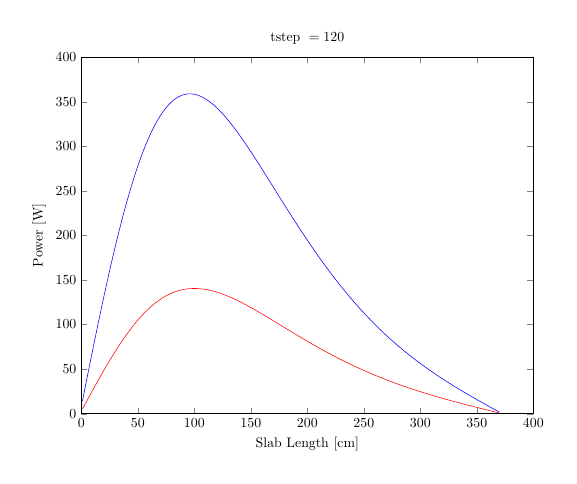 \begin{tikzpicture}[scale=0.5]

\begin{axis}[%
scale only axis,
width=4.521in,
height=3.566in,
xmin=0, xmax=400,
ymin=0, ymax=400,
xlabel={Slab Length [cm]},
ylabel={Power [W]},
title={$\text{tstep }= 120$},
axis on top]
\addplot [
color=blue,
solid
]
coordinates{
 (1,13.991)(2,20.359)(3,26.72)(4,33.07)(5,39.408)(6,45.73)(7,52.035)(8,58.321)(9,64.584)(10,70.823)(11,77.035)(12,83.218)(13,89.369)(14,95.487)(15,101.569)(16,107.613)(17,113.617)(18,119.578)(19,125.496)(20,131.366)(21,137.189)(22,142.96)(23,148.68)(24,154.345)(25,159.955)(26,165.506)(27,170.998)(28,176.428)(29,181.795)(30,187.098)(31,192.335)(32,197.504)(33,202.604)(34,207.633)(35,212.591)(36,217.475)(37,222.285)(38,227.019)(39,231.677)(40,236.256)(41,240.757)(42,245.178)(43,249.519)(44,253.778)(45,257.954)(46,262.048)(47,266.057)(48,269.982)(49,273.822)(50,277.577)(51,281.245)(52,284.827)(53,288.323)(54,291.731)(55,295.052)(56,298.285)(57,301.43)(58,304.488)(59,307.457)(60,310.339)(61,313.133)(62,315.839)(63,318.457)(64,320.988)(65,323.431)(66,325.788)(67,328.057)(68,330.241)(69,332.338)(70,334.35)(71,336.276)(72,338.118)(73,339.876)(74,341.55)(75,343.141)(76,344.65)(77,346.078)(78,347.424)(79,348.69)(80,349.877)(81,350.985)(82,352.015)(83,352.967)(84,353.844)(85,354.645)(86,355.372)(87,356.025)(88,356.606)(89,357.114)(90,357.553)(91,357.921)(92,358.22)(93,358.452)(94,358.617)(95,358.716)(96,358.751)(97,358.722)(98,358.63)(99,358.477)(100,358.264)(101,357.991)(102,357.659)(103,357.271)(104,356.826)(105,356.327)(106,355.774)(107,355.167)(108,354.509)(109,353.801)(110,353.043)(111,352.236)(112,351.382)(113,350.482)(114,349.537)(115,348.547)(116,347.515)(117,346.441)(118,345.325)(119,344.17)(120,342.976)(121,341.744)(122,340.476)(123,339.172)(124,337.833)(125,336.461)(126,335.056)(127,333.619)(128,332.152)(129,330.654)(130,329.128)(131,327.575)(132,325.994)(133,324.387)(134,322.756)(135,321.1)(136,319.421)(137,317.719)(138,315.997)(139,314.253)(140,312.49)(141,310.707)(142,308.907)(143,307.089)(144,305.254)(145,303.404)(146,301.538)(147,299.659)(148,297.765)(149,295.859)(150,293.941)(151,292.012)(152,290.071)(153,288.121)(154,286.161)(155,284.192)(156,282.216)(157,280.232)(158,278.24)(159,276.243)(160,274.24)(161,272.232)(162,270.219)(163,268.202)(164,266.181)(165,264.158)(166,262.132)(167,260.104)(168,258.075)(169,256.044)(170,254.013)(171,251.982)(172,249.951)(173,247.92)(174,245.891)(175,243.864)(176,241.838)(177,239.815)(178,237.794)(179,235.776)(180,233.762)(181,231.752)(182,229.745)(183,227.743)(184,225.746)(185,223.753)(186,221.766)(187,219.785)(188,217.809)(189,215.839)(190,213.876)(191,211.919)(192,209.969)(193,208.027)(194,206.091)(195,204.163)(196,202.242)(197,200.33)(198,198.425)(199,196.529)(200,194.641)(201,192.762)(202,190.892)(203,189.03)(204,187.178)(205,185.334)(206,183.5)(207,181.676)(208,179.861)(209,178.055)(210,176.26)(211,174.474)(212,172.698)(213,170.933)(214,169.177)(215,167.432)(216,165.697)(217,163.972)(218,162.258)(219,160.554)(220,158.861)(221,157.178)(222,155.506)(223,153.845)(224,152.194)(225,150.554)(226,148.925)(227,147.307)(228,145.699)(229,144.102)(230,142.516)(231,140.941)(232,139.377)(233,137.823)(234,136.281)(235,134.749)(236,133.228)(237,131.718)(238,130.218)(239,128.73)(240,127.252)(241,125.785)(242,124.328)(243,122.883)(244,121.447)(245,120.023)(246,118.609)(247,117.206)(248,115.813)(249,114.43)(250,113.058)(251,111.697)(252,110.345)(253,109.004)(254,107.673)(255,106.352)(256,105.042)(257,103.741)(258,102.451)(259,101.17)(260,99.899)(261,98.638)(262,97.387)(263,96.145)(264,94.913)(265,93.69)(266,92.477)(267,91.274)(268,90.079)(269,88.894)(270,87.718)(271,86.551)(272,85.393)(273,84.245)(274,83.105)(275,81.973)(276,80.851)(277,79.737)(278,78.631)(279,77.534)(280,76.446)(281,75.366)(282,74.294)(283,73.23)(284,72.174)(285,71.126)(286,70.086)(287,69.054)(288,68.029)(289,67.012)(290,66.003)(291,65.001)(292,64.006)(293,63.019)(294,62.039)(295,61.066)(296,60.1)(297,59.141)(298,58.188)(299,57.243)(300,56.304)(301,55.371)(302,54.445)(303,53.526)(304,52.612)(305,51.705)(306,50.804)(307,49.909)(308,49.02)(309,48.137)(310,47.259)(311,46.388)(312,45.521)(313,44.66)(314,43.805)(315,42.955)(316,42.109)(317,41.269)(318,40.434)(319,39.604)(320,38.779)(321,37.959)(322,37.143)(323,36.331)(324,35.524)(325,34.722)(326,33.923)(327,33.129)(328,32.339)(329,31.553)(330,30.771)(331,29.993)(332,29.218)(333,28.447)(334,27.68)(335,26.916)(336,26.155)(337,25.398)(338,24.644)(339,23.892)(340,23.144)(341,22.399)(342,21.657)(343,20.917)(344,20.18)(345,19.445)(346,18.713)(347,17.984)(348,17.256)(349,16.531)(350,15.808)(351,15.087)(352,14.367)(353,13.65)(354,12.934)(355,12.22)(356,11.508)(357,10.797)(358,10.087)(359,9.379)(360,8.671)(361,7.965)(362,7.26)(363,6.556)(364,5.853)(365,5.15)(366,4.448)(367,3.747)(368,3.046)(369,2.346)(370,1.645) 
};

\addplot [
color=red,
solid
]
coordinates{
 (1,5.142)(2,7.483)(3,9.822)(4,12.158)(5,14.491)(6,16.82)(7,19.145)(8,21.464)(9,23.777)(10,26.083)(11,28.381)(12,30.672)(13,32.953)(14,35.225)(15,37.486)(16,39.736)(17,41.975)(18,44.2)(19,46.413)(20,48.612)(21,50.796)(22,52.964)(23,55.117)(24,57.253)(25,59.371)(26,61.471)(27,63.553)(28,65.615)(29,67.657)(30,69.679)(31,71.679)(32,73.657)(33,75.613)(34,77.545)(35,79.454)(36,81.338)(37,83.198)(38,85.032)(39,86.841)(40,88.623)(41,90.379)(42,92.107)(43,93.807)(44,95.48)(45,97.124)(46,98.739)(47,100.325)(48,101.882)(49,103.409)(50,104.905)(51,106.372)(52,107.808)(53,109.213)(54,110.587)(55,111.93)(56,113.242)(57,114.522)(58,115.771)(59,116.988)(60,118.173)(61,119.326)(62,120.447)(63,121.536)(64,122.594)(65,123.619)(66,124.612)(67,125.574)(68,126.503)(69,127.401)(70,128.267)(71,129.102)(72,129.904)(73,130.676)(74,131.416)(75,132.125)(76,132.803)(77,133.451)(78,134.068)(79,134.654)(80,135.211)(81,135.737)(82,136.234)(83,136.702)(84,137.14)(85,137.549)(86,137.93)(87,138.283)(88,138.607)(89,138.904)(90,139.173)(91,139.416)(92,139.631)(93,139.82)(94,139.984)(95,140.121)(96,140.233)(97,140.32)(98,140.382)(99,140.42)(100,140.435)(101,140.425)(102,140.393)(103,140.337)(104,140.26)(105,140.16)(106,140.039)(107,139.896)(108,139.733)(109,139.549)(110,139.345)(111,139.121)(112,138.878)(113,138.616)(114,138.336)(115,138.038)(116,137.722)(117,137.388)(118,137.038)(119,136.671)(120,136.288)(121,135.89)(122,135.475)(123,135.046)(124,134.603)(125,134.145)(126,133.673)(127,133.187)(128,132.689)(129,132.178)(130,131.654)(131,131.118)(132,130.571)(133,130.012)(134,129.443)(135,128.862)(136,128.272)(137,127.671)(138,127.061)(139,126.441)(140,125.813)(141,125.176)(142,124.53)(143,123.877)(144,123.215)(145,122.547)(146,121.871)(147,121.188)(148,120.499)(149,119.804)(150,119.103)(151,118.395)(152,117.683)(153,116.965)(154,116.243)(155,115.516)(156,114.784)(157,114.048)(158,113.309)(159,112.566)(160,111.819)(161,111.069)(162,110.316)(163,109.561)(164,108.802)(165,108.042)(166,107.279)(167,106.515)(168,105.749)(169,104.981)(170,104.212)(171,103.442)(172,102.671)(173,101.899)(174,101.126)(175,100.353)(176,99.58)(177,98.806)(178,98.033)(179,97.26)(180,96.487)(181,95.715)(182,94.943)(183,94.172)(184,93.402)(185,92.632)(186,91.865)(187,91.098)(188,90.332)(189,89.568)(190,88.806)(191,88.046)(192,87.287)(193,86.53)(194,85.775)(195,85.022)(196,84.272)(197,83.523)(198,82.778)(199,82.034)(200,81.293)(201,80.555)(202,79.819)(203,79.086)(204,78.356)(205,77.629)(206,76.905)(207,76.183)(208,75.465)(209,74.75)(210,74.038)(211,73.329)(212,72.624)(213,71.922)(214,71.223)(215,70.528)(216,69.836)(217,69.147)(218,68.463)(219,67.781)(220,67.103)(221,66.429)(222,65.758)(223,65.091)(224,64.428)(225,63.769)(226,63.113)(227,62.461)(228,61.812)(229,61.168)(230,60.527)(231,59.89)(232,59.257)(233,58.627)(234,58.002)(235,57.38)(236,56.762)(237,56.148)(238,55.538)(239,54.932)(240,54.329)(241,53.73)(242,53.136)(243,52.544)(244,51.957)(245,51.374)(246,50.794)(247,50.219)(248,49.647)(249,49.078)(250,48.514)(251,47.953)(252,47.397)(253,46.843)(254,46.294)(255,45.748)(256,45.206)(257,44.668)(258,44.133)(259,43.602)(260,43.075)(261,42.551)(262,42.031)(263,41.515)(264,41.002)(265,40.492)(266,39.986)(267,39.483)(268,38.984)(269,38.489)(270,37.996)(271,37.508)(272,37.022)(273,36.54)(274,36.061)(275,35.586)(276,35.113)(277,34.644)(278,34.178)(279,33.716)(280,33.256)(281,32.8)(282,32.347)(283,31.896)(284,31.449)(285,31.005)(286,30.564)(287,30.125)(288,29.69)(289,29.257)(290,28.828)(291,28.401)(292,27.977)(293,27.555)(294,27.137)(295,26.721)(296,26.308)(297,25.897)(298,25.489)(299,25.084)(300,24.681)(301,24.28)(302,23.882)(303,23.487)(304,23.093)(305,22.703)(306,22.314)(307,21.928)(308,21.544)(309,21.163)(310,20.783)(311,20.406)(312,20.031)(313,19.658)(314,19.287)(315,18.918)(316,18.551)(317,18.186)(318,17.822)(319,17.461)(320,17.102)(321,16.744)(322,16.388)(323,16.034)(324,15.682)(325,15.332)(326,14.982)(327,14.635)(328,14.289)(329,13.945)(330,13.602)(331,13.261)(332,12.921)(333,12.583)(334,12.246)(335,11.91)(336,11.576)(337,11.242)(338,10.911)(339,10.58)(340,10.25)(341,9.922)(342,9.595)(343,9.268)(344,8.943)(345,8.619)(346,8.295)(347,7.973)(348,7.651)(349,7.331)(350,7.011)(351,6.692)(352,6.373)(353,6.056)(354,5.739)(355,5.422)(356,5.107)(357,4.792)(358,4.477)(359,4.163)(360,3.849)(361,3.536)(362,3.223)(363,2.911)(364,2.599)(365,2.287)(366,1.975)(367,1.664)(368,1.353)(369,1.042)(370,0.731) 
};

\end{axis}
\end{tikzpicture}
